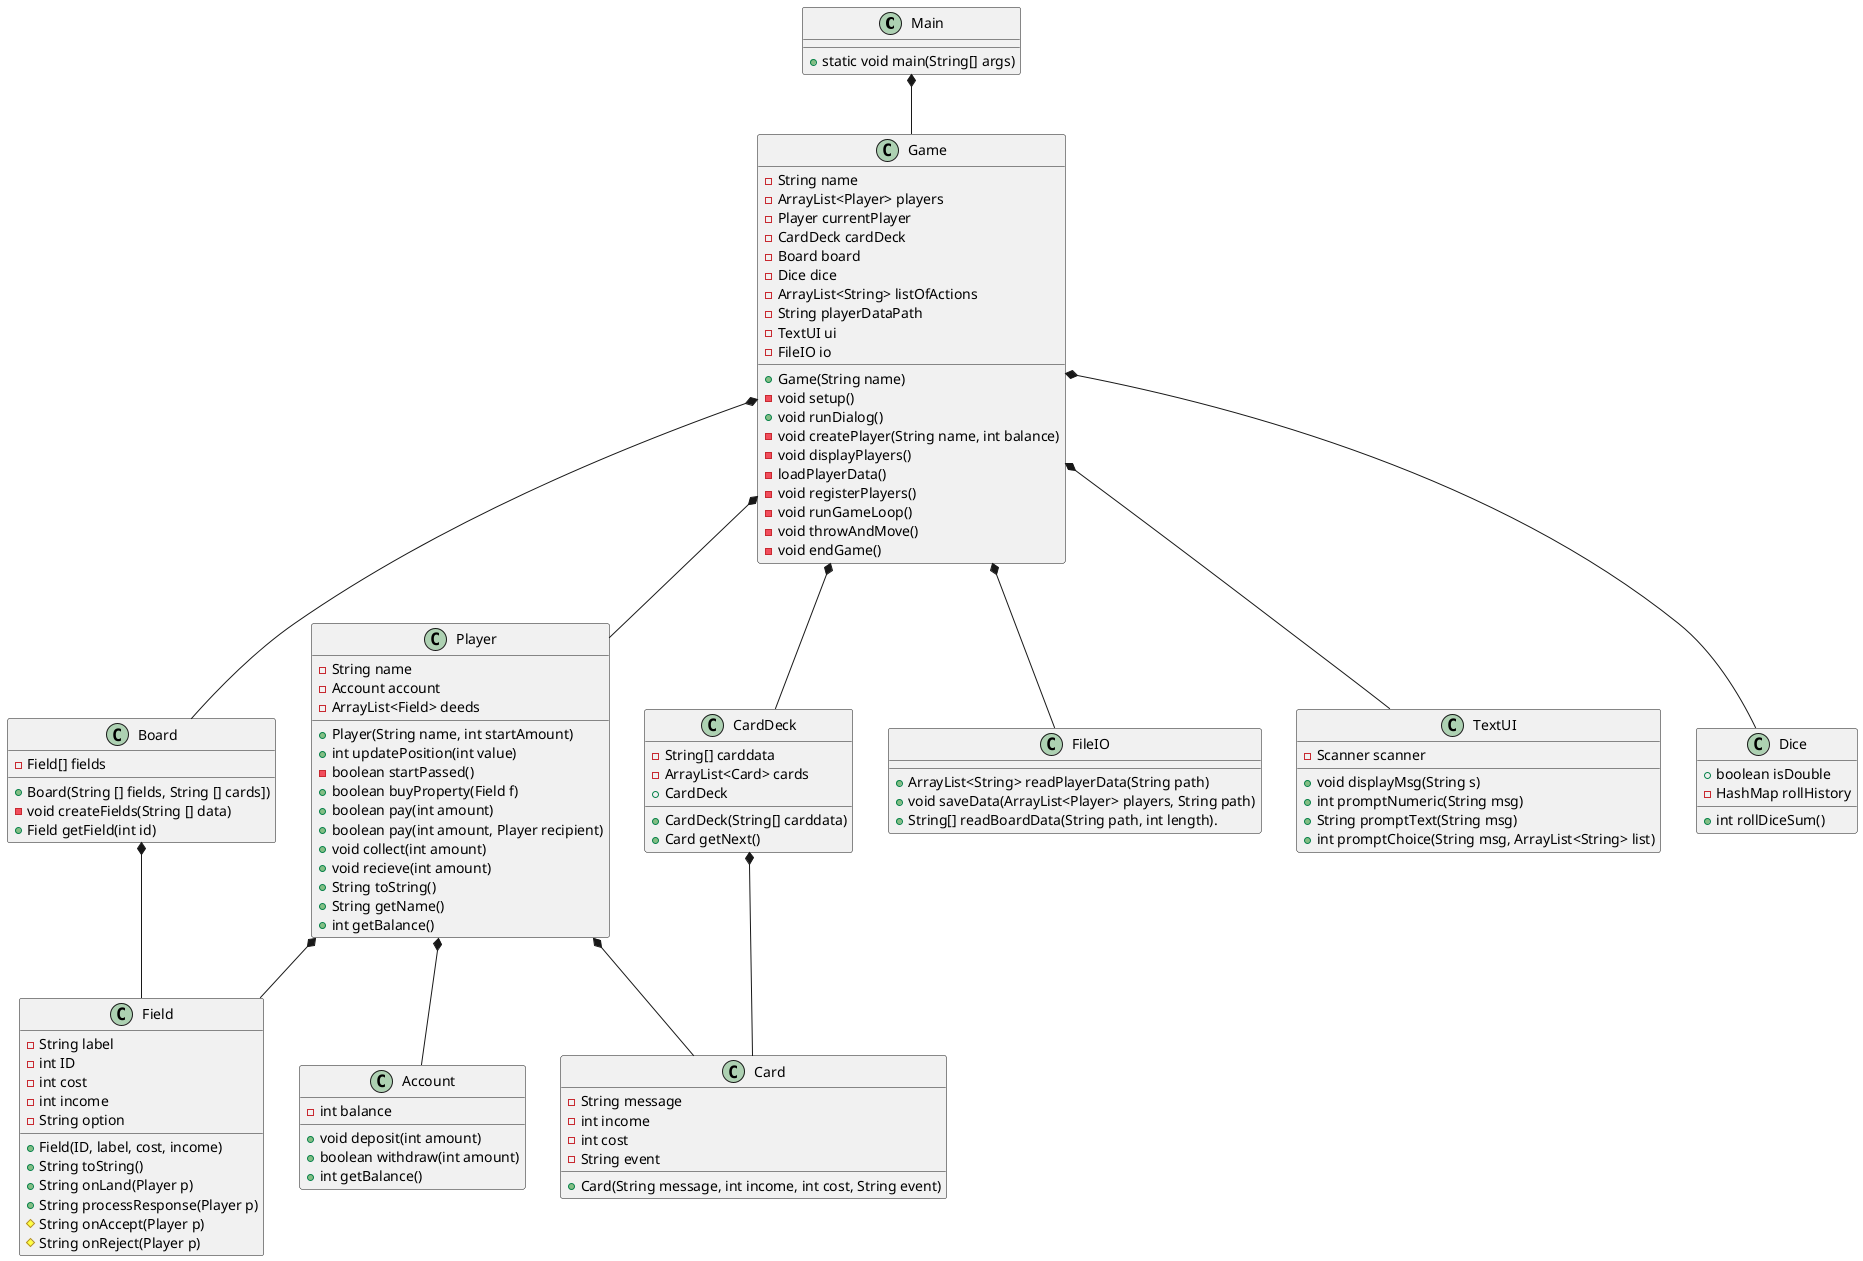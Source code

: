 @startuml
class Main{
+ static void main(String[] args)
}



class Game{
 - String name
 - ArrayList<Player> players
 - Player currentPlayer
 - CardDeck cardDeck
 - Board board
 - Dice dice
 'utilities
  - ArrayList<String> listOfActions
  - String playerDataPath
  - TextUI ui
  - FileIO io
  'Contructor
 + Game(String name)
 'Methods
 - void setup()
 + void runDialog()
 - void createPlayer(String name, int balance)
 - void displayPlayers()
  - loadPlayerData()
 - void registerPlayers()
 - void runGameLoop()
 - void throwAndMove()
 - void endGame()

}

class Player{
- String name
- Account account
- ArrayList<Field> deeds
+ Player(String name, int startAmount)
+ int updatePosition(int value)
- boolean startPassed()
+ boolean buyProperty(Field f)
+ boolean pay(int amount)
+ boolean pay(int amount, Player recipient)
+ void collect(int amount)
+ void recieve(int amount)
+ String toString()
+ String getName()
+ int getBalance()
}
class Account{
- int balance
+ void deposit(int amount)
+ boolean withdraw(int amount)
+ int getBalance()
}

class FileIO{
+ ArrayList<String> readPlayerData(String path)
+ void saveData(ArrayList<Player> players, String path)
+ String[] readBoardData(String path, int length).
}

class TextUI{
- Scanner scanner
+ void displayMsg(String s)
+ int promptNumeric(String msg)
+ String promptText(String msg)
+ int promptChoice(String msg, ArrayList<String> list)
}

class Field{
- String label
 - int ID
 - int cost
 - int income
 - String option
 + Field(ID, label, cost, income)
 + String toString()
 + String onLand(Player p)
 + String processResponse(Player p)
 # String onAccept(Player p)
 # String onReject(Player p)
}
class Board{
 - Field[] fields
 + Board(String [] fields, String [] cards])
 - void createFields(String [] data)
 + Field getField(int id)
}

class CardDeck {
- String[] carddata
- ArrayList<Card> cards
+ CardDeck
+ CardDeck(String[] carddata)
+ Card getNext()
}
class Card{
-String message
-int income
-int cost
-String event
+Card(String message, int income, int cost, String event)
}

class Dice{
 +boolean isDouble
 -HashMap rollHistory
 +int rollDiceSum()
 }

Game *-- TextUI
Main *-- Game
Game *-- Player
Game *-- FileIO
Player *-- Account
Game *-- Board
Board *-- Field
Game *-- CardDeck
CardDeck *-- Card
Game *-- Dice
Player *-- Card
Player *-- Field

@enduml
